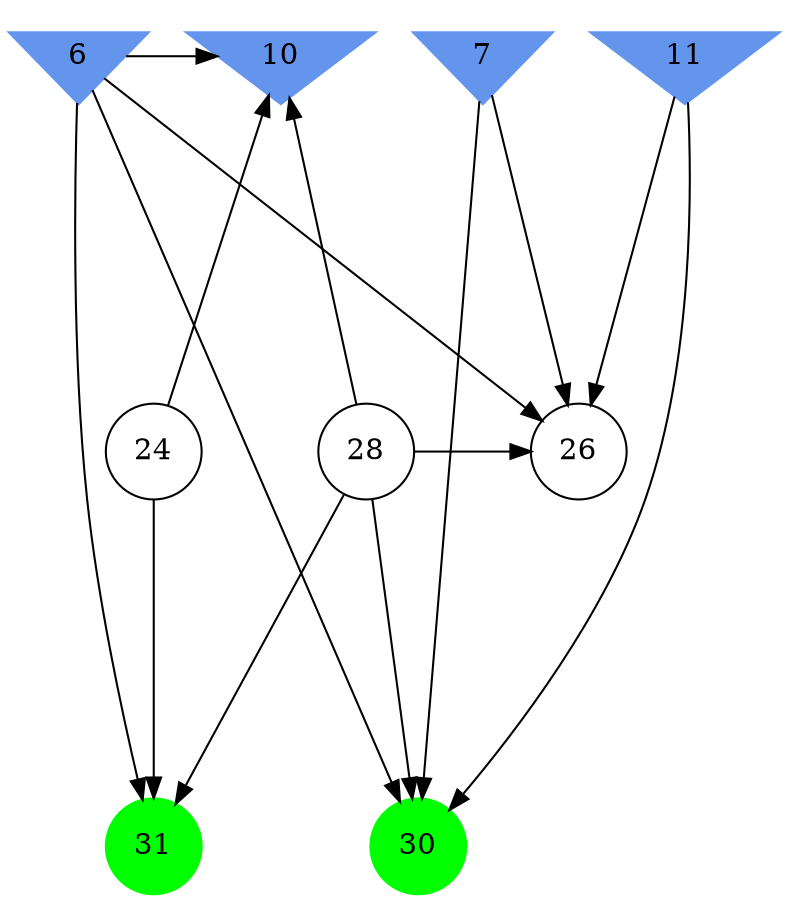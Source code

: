digraph brain {
	ranksep=2.0;
	6 [shape=invtriangle,style=filled,color=cornflowerblue];
	7 [shape=invtriangle,style=filled,color=cornflowerblue];
	10 [shape=invtriangle,style=filled,color=cornflowerblue];
	11 [shape=invtriangle,style=filled,color=cornflowerblue];
	24 [shape=circle,color=black];
	26 [shape=circle,color=black];
	28 [shape=circle,color=black];
	30 [shape=circle,style=filled,color=green];
	31 [shape=circle,style=filled,color=green];
	6	->	26;
	6	->	30;
	7	->	26;
	7	->	30;
	11	->	26;
	11	->	30;
	28	->	26;
	28	->	30;
	6	->	31;
	6	->	10;
	28	->	31;
	28	->	10;
	24	->	31;
	24	->	10;
	{ rank=same; 6; 7; 10; 11; }
	{ rank=same; 24; 26; 28; }
	{ rank=same; 30; 31; }
}

